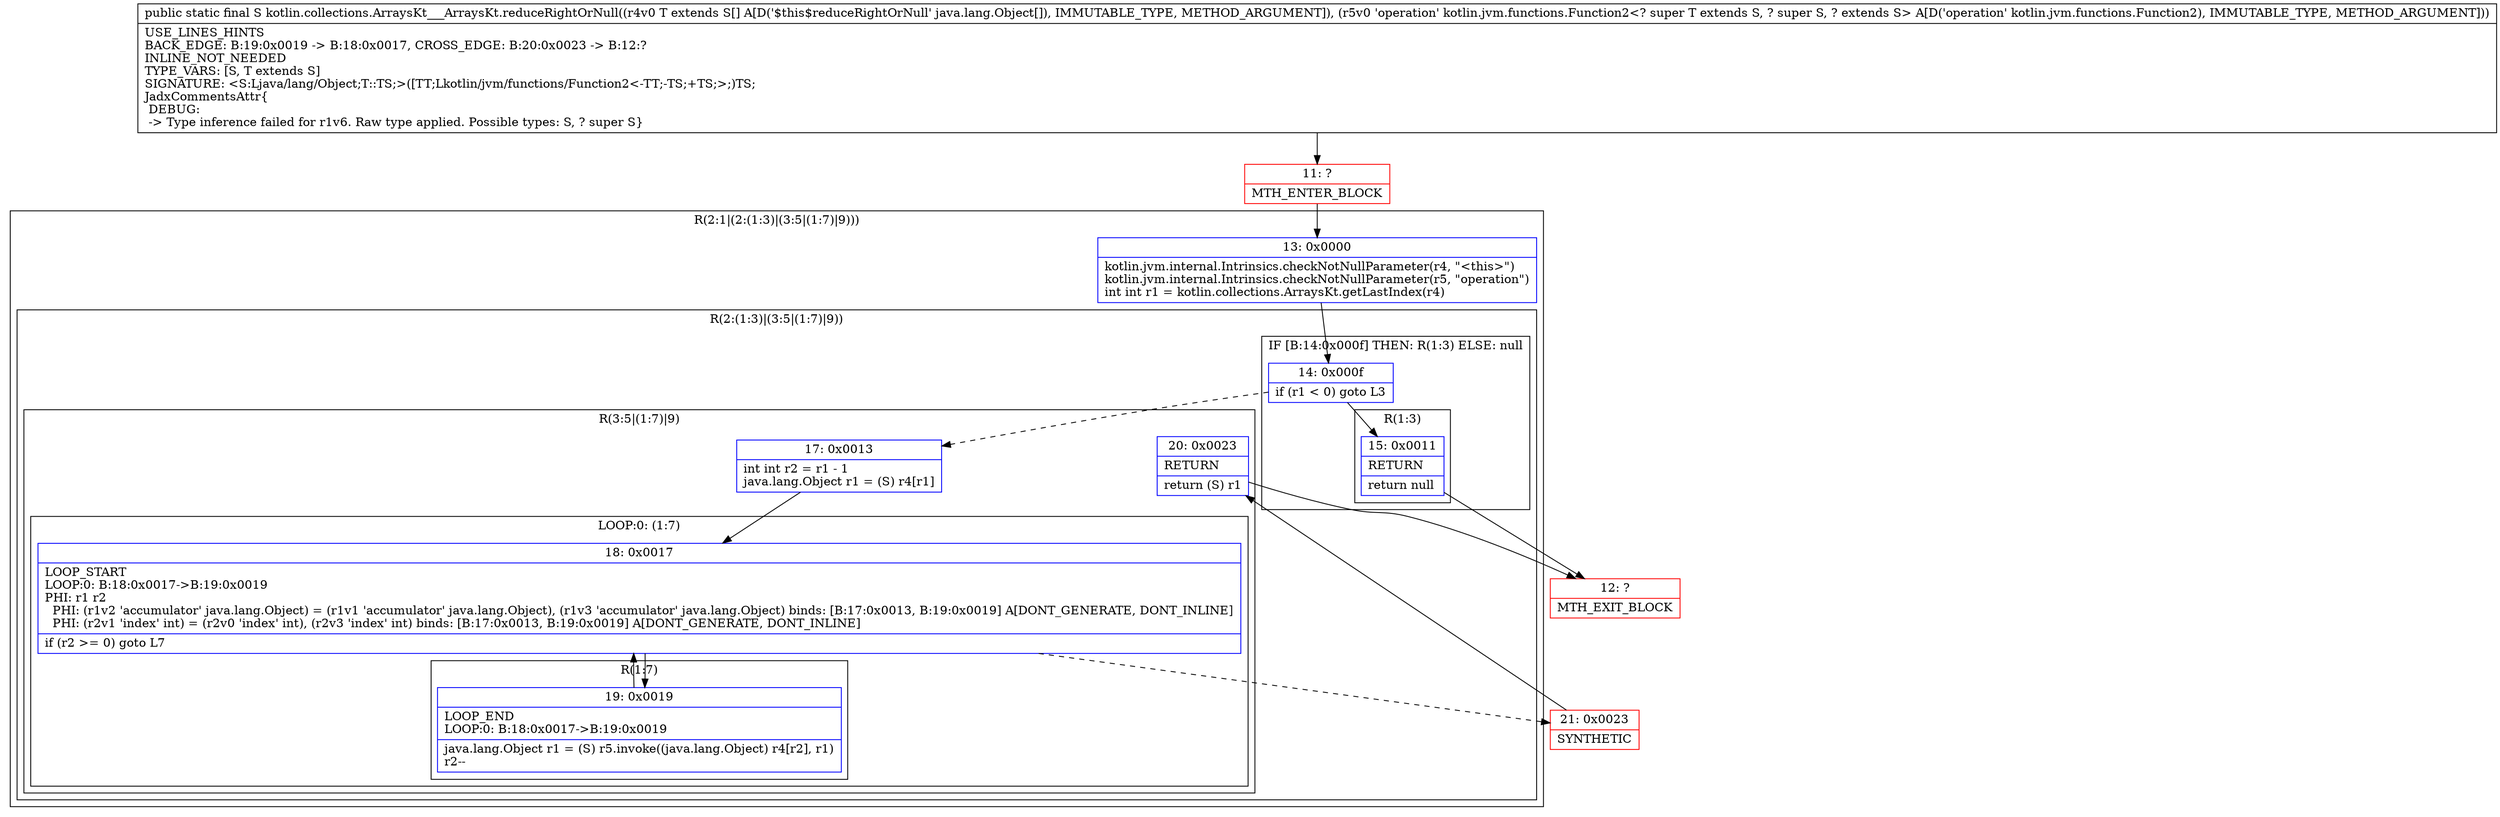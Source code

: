 digraph "CFG forkotlin.collections.ArraysKt___ArraysKt.reduceRightOrNull([Ljava\/lang\/Object;Lkotlin\/jvm\/functions\/Function2;)Ljava\/lang\/Object;" {
subgraph cluster_Region_1042350609 {
label = "R(2:1|(2:(1:3)|(3:5|(1:7)|9)))";
node [shape=record,color=blue];
Node_13 [shape=record,label="{13\:\ 0x0000|kotlin.jvm.internal.Intrinsics.checkNotNullParameter(r4, \"\<this\>\")\lkotlin.jvm.internal.Intrinsics.checkNotNullParameter(r5, \"operation\")\lint int r1 = kotlin.collections.ArraysKt.getLastIndex(r4)\l}"];
subgraph cluster_Region_1886007417 {
label = "R(2:(1:3)|(3:5|(1:7)|9))";
node [shape=record,color=blue];
subgraph cluster_IfRegion_625820109 {
label = "IF [B:14:0x000f] THEN: R(1:3) ELSE: null";
node [shape=record,color=blue];
Node_14 [shape=record,label="{14\:\ 0x000f|if (r1 \< 0) goto L3\l}"];
subgraph cluster_Region_1524918941 {
label = "R(1:3)";
node [shape=record,color=blue];
Node_15 [shape=record,label="{15\:\ 0x0011|RETURN\l|return null\l}"];
}
}
subgraph cluster_Region_1041583444 {
label = "R(3:5|(1:7)|9)";
node [shape=record,color=blue];
Node_17 [shape=record,label="{17\:\ 0x0013|int int r2 = r1 \- 1\ljava.lang.Object r1 = (S) r4[r1]\l}"];
subgraph cluster_LoopRegion_991836173 {
label = "LOOP:0: (1:7)";
node [shape=record,color=blue];
Node_18 [shape=record,label="{18\:\ 0x0017|LOOP_START\lLOOP:0: B:18:0x0017\-\>B:19:0x0019\lPHI: r1 r2 \l  PHI: (r1v2 'accumulator' java.lang.Object) = (r1v1 'accumulator' java.lang.Object), (r1v3 'accumulator' java.lang.Object) binds: [B:17:0x0013, B:19:0x0019] A[DONT_GENERATE, DONT_INLINE]\l  PHI: (r2v1 'index' int) = (r2v0 'index' int), (r2v3 'index' int) binds: [B:17:0x0013, B:19:0x0019] A[DONT_GENERATE, DONT_INLINE]\l|if (r2 \>= 0) goto L7\l}"];
subgraph cluster_Region_228168949 {
label = "R(1:7)";
node [shape=record,color=blue];
Node_19 [shape=record,label="{19\:\ 0x0019|LOOP_END\lLOOP:0: B:18:0x0017\-\>B:19:0x0019\l|java.lang.Object r1 = (S) r5.invoke((java.lang.Object) r4[r2], r1)\lr2\-\-\l}"];
}
}
Node_20 [shape=record,label="{20\:\ 0x0023|RETURN\l|return (S) r1\l}"];
}
}
}
Node_11 [shape=record,color=red,label="{11\:\ ?|MTH_ENTER_BLOCK\l}"];
Node_12 [shape=record,color=red,label="{12\:\ ?|MTH_EXIT_BLOCK\l}"];
Node_21 [shape=record,color=red,label="{21\:\ 0x0023|SYNTHETIC\l}"];
MethodNode[shape=record,label="{public static final S kotlin.collections.ArraysKt___ArraysKt.reduceRightOrNull((r4v0 T extends S[] A[D('$this$reduceRightOrNull' java.lang.Object[]), IMMUTABLE_TYPE, METHOD_ARGUMENT]), (r5v0 'operation' kotlin.jvm.functions.Function2\<? super T extends S, ? super S, ? extends S\> A[D('operation' kotlin.jvm.functions.Function2), IMMUTABLE_TYPE, METHOD_ARGUMENT]))  | USE_LINES_HINTS\lBACK_EDGE: B:19:0x0019 \-\> B:18:0x0017, CROSS_EDGE: B:20:0x0023 \-\> B:12:?\lINLINE_NOT_NEEDED\lTYPE_VARS: [S, T extends S]\lSIGNATURE: \<S:Ljava\/lang\/Object;T::TS;\>([TT;Lkotlin\/jvm\/functions\/Function2\<\-TT;\-TS;+TS;\>;)TS;\lJadxCommentsAttr\{\l DEBUG: \l \-\> Type inference failed for r1v6. Raw type applied. Possible types: S, ? super S\}\l}"];
MethodNode -> Node_11;Node_13 -> Node_14;
Node_14 -> Node_15;
Node_14 -> Node_17[style=dashed];
Node_15 -> Node_12;
Node_17 -> Node_18;
Node_18 -> Node_19;
Node_18 -> Node_21[style=dashed];
Node_19 -> Node_18;
Node_20 -> Node_12;
Node_11 -> Node_13;
Node_21 -> Node_20;
}

